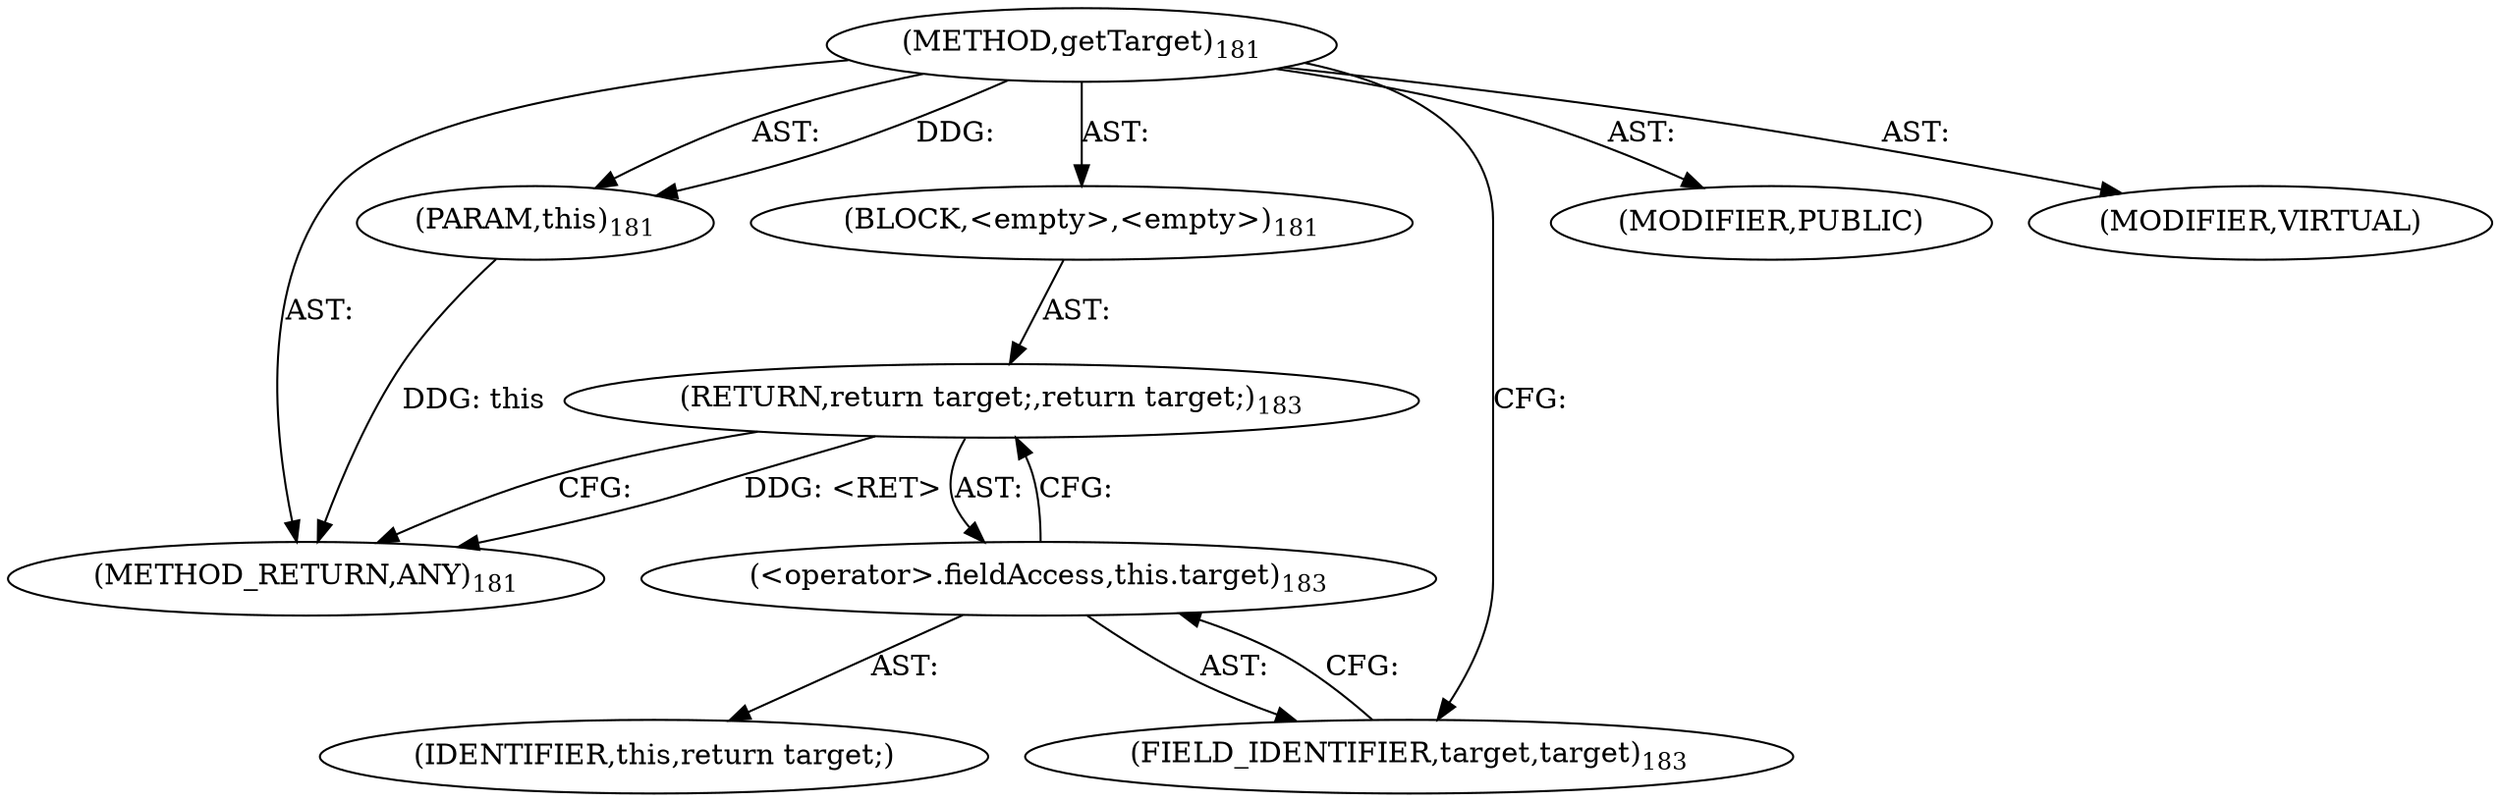 digraph "getTarget" {  
"111669149702" [label = <(METHOD,getTarget)<SUB>181</SUB>> ]
"115964117004" [label = <(PARAM,this)<SUB>181</SUB>> ]
"25769803782" [label = <(BLOCK,&lt;empty&gt;,&lt;empty&gt;)<SUB>181</SUB>> ]
"146028888065" [label = <(RETURN,return target;,return target;)<SUB>183</SUB>> ]
"30064771112" [label = <(&lt;operator&gt;.fieldAccess,this.target)<SUB>183</SUB>> ]
"68719476770" [label = <(IDENTIFIER,this,return target;)> ]
"55834574867" [label = <(FIELD_IDENTIFIER,target,target)<SUB>183</SUB>> ]
"133143986194" [label = <(MODIFIER,PUBLIC)> ]
"133143986195" [label = <(MODIFIER,VIRTUAL)> ]
"128849018886" [label = <(METHOD_RETURN,ANY)<SUB>181</SUB>> ]
  "111669149702" -> "115964117004"  [ label = "AST: "] 
  "111669149702" -> "25769803782"  [ label = "AST: "] 
  "111669149702" -> "133143986194"  [ label = "AST: "] 
  "111669149702" -> "133143986195"  [ label = "AST: "] 
  "111669149702" -> "128849018886"  [ label = "AST: "] 
  "25769803782" -> "146028888065"  [ label = "AST: "] 
  "146028888065" -> "30064771112"  [ label = "AST: "] 
  "30064771112" -> "68719476770"  [ label = "AST: "] 
  "30064771112" -> "55834574867"  [ label = "AST: "] 
  "146028888065" -> "128849018886"  [ label = "CFG: "] 
  "30064771112" -> "146028888065"  [ label = "CFG: "] 
  "55834574867" -> "30064771112"  [ label = "CFG: "] 
  "111669149702" -> "55834574867"  [ label = "CFG: "] 
  "146028888065" -> "128849018886"  [ label = "DDG: &lt;RET&gt;"] 
  "115964117004" -> "128849018886"  [ label = "DDG: this"] 
  "111669149702" -> "115964117004"  [ label = "DDG: "] 
}
